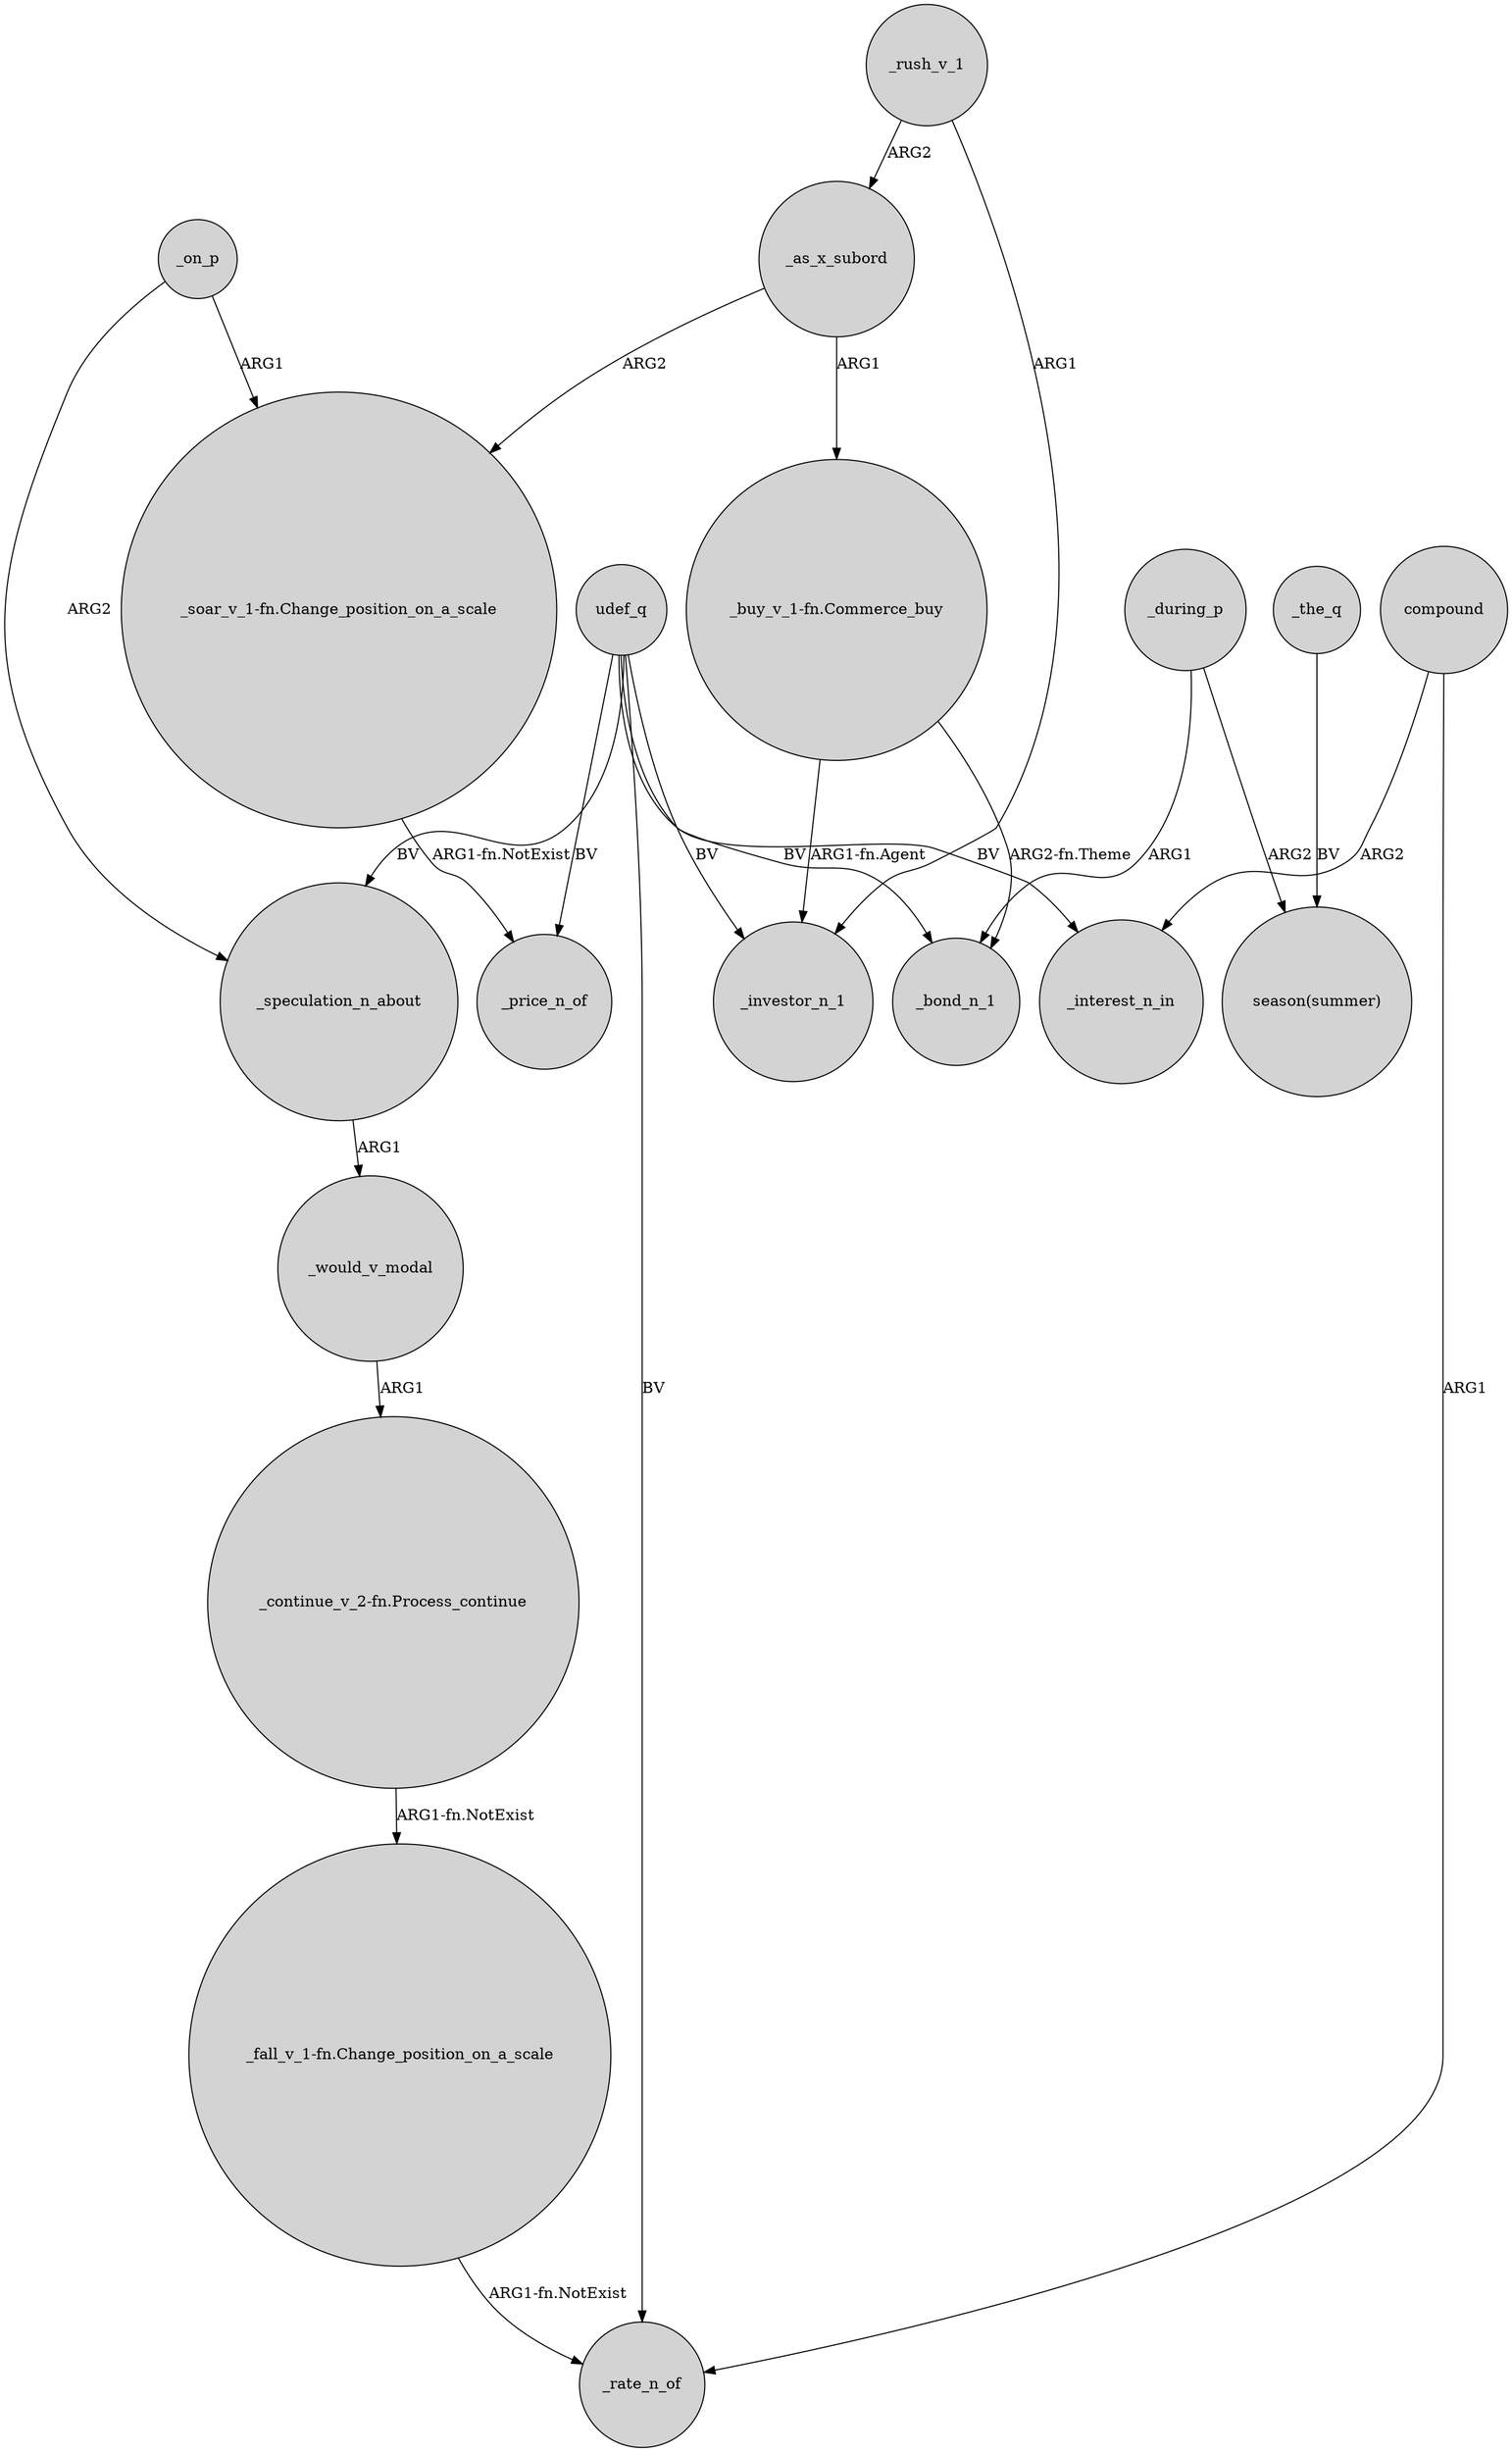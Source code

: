 digraph {
	node [shape=circle style=filled]
	udef_q -> _price_n_of [label=BV]
	_as_x_subord -> "_soar_v_1-fn.Change_position_on_a_scale" [label=ARG2]
	udef_q -> _investor_n_1 [label=BV]
	_as_x_subord -> "_buy_v_1-fn.Commerce_buy" [label=ARG1]
	_during_p -> _bond_n_1 [label=ARG1]
	udef_q -> _speculation_n_about [label=BV]
	compound -> _rate_n_of [label=ARG1]
	_speculation_n_about -> _would_v_modal [label=ARG1]
	udef_q -> _rate_n_of [label=BV]
	"_fall_v_1-fn.Change_position_on_a_scale" -> _rate_n_of [label="ARG1-fn.NotExist"]
	udef_q -> _interest_n_in [label=BV]
	"_continue_v_2-fn.Process_continue" -> "_fall_v_1-fn.Change_position_on_a_scale" [label="ARG1-fn.NotExist"]
	_during_p -> "season(summer)" [label=ARG2]
	"_soar_v_1-fn.Change_position_on_a_scale" -> _price_n_of [label="ARG1-fn.NotExist"]
	compound -> _interest_n_in [label=ARG2]
	udef_q -> _bond_n_1 [label=BV]
	"_buy_v_1-fn.Commerce_buy" -> _investor_n_1 [label="ARG1-fn.Agent"]
	_rush_v_1 -> _investor_n_1 [label=ARG1]
	"_buy_v_1-fn.Commerce_buy" -> _bond_n_1 [label="ARG2-fn.Theme"]
	_on_p -> _speculation_n_about [label=ARG2]
	_rush_v_1 -> _as_x_subord [label=ARG2]
	_the_q -> "season(summer)" [label=BV]
	_on_p -> "_soar_v_1-fn.Change_position_on_a_scale" [label=ARG1]
	_would_v_modal -> "_continue_v_2-fn.Process_continue" [label=ARG1]
}
